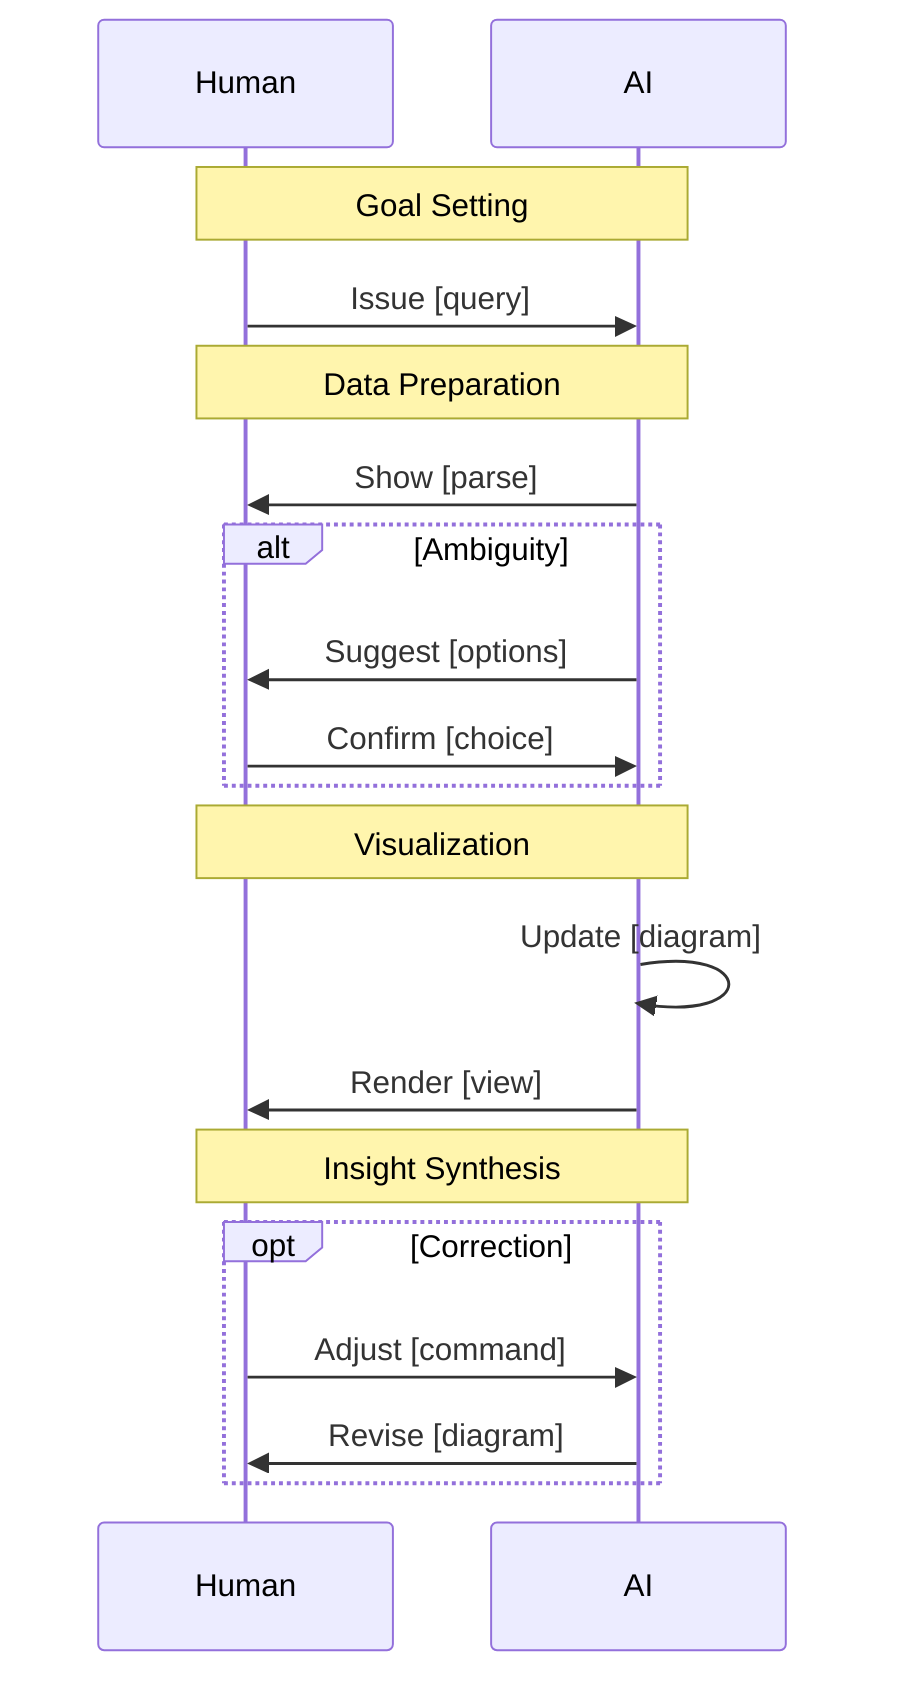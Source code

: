 sequenceDiagram
    participant H as Human
    participant A as AI

    note over H,A: Goal Setting
    H ->> A: Issue [query]

    note over H,A: Data Preparation
    A ->> H: Show [parse]
    alt Ambiguity
        A ->> H: Suggest [options]
        H ->> A: Confirm [choice]
    end

    note over H,A: Visualization
    A ->> A: Update [diagram]
    A ->> H: Render [view]

    note over H,A: Insight Synthesis
    opt Correction
        H ->> A: Adjust [command]
        A ->> H: Revise [diagram]
    end